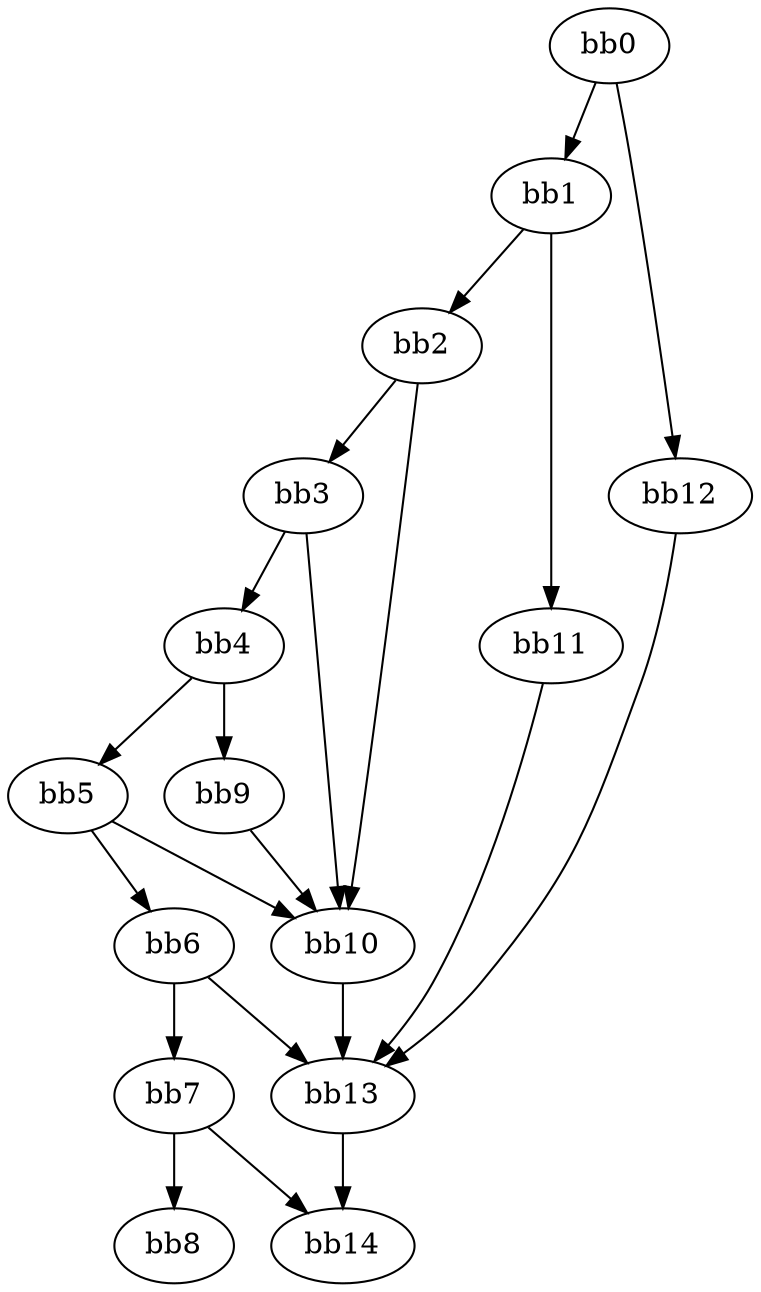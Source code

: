 digraph {
    0 [ label = "bb0\l" ]
    1 [ label = "bb1\l" ]
    2 [ label = "bb2\l" ]
    3 [ label = "bb3\l" ]
    4 [ label = "bb4\l" ]
    5 [ label = "bb5\l" ]
    6 [ label = "bb6\l" ]
    7 [ label = "bb7\l" ]
    8 [ label = "bb8\l" ]
    9 [ label = "bb9\l" ]
    10 [ label = "bb10\l" ]
    11 [ label = "bb11\l" ]
    12 [ label = "bb12\l" ]
    13 [ label = "bb13\l" ]
    14 [ label = "bb14\l" ]
    0 -> 1 [ ]
    0 -> 12 [ ]
    1 -> 2 [ ]
    1 -> 11 [ ]
    2 -> 3 [ ]
    2 -> 10 [ ]
    3 -> 4 [ ]
    3 -> 10 [ ]
    4 -> 5 [ ]
    4 -> 9 [ ]
    5 -> 6 [ ]
    5 -> 10 [ ]
    6 -> 7 [ ]
    6 -> 13 [ ]
    7 -> 8 [ ]
    7 -> 14 [ ]
    9 -> 10 [ ]
    10 -> 13 [ ]
    11 -> 13 [ ]
    12 -> 13 [ ]
    13 -> 14 [ ]
}

